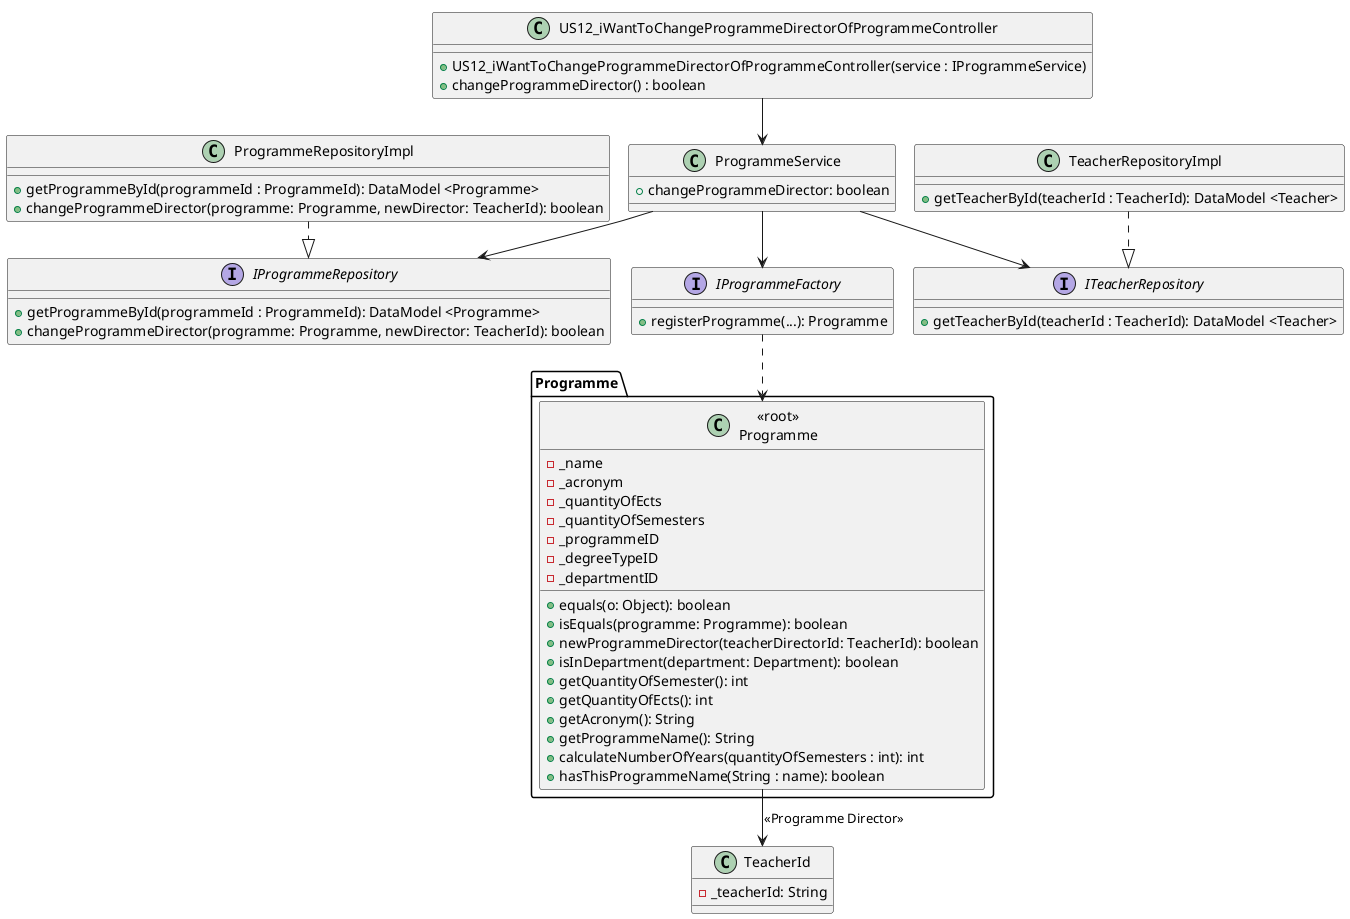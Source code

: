 @startuml
!pragma layout smetana

'===============================
' CONTROLLER
'===============================
class US12_iWantToChangeProgrammeDirectorOfProgrammeController {
    +US12_iWantToChangeProgrammeDirectorOfProgrammeController(service : IProgrammeService)
    +changeProgrammeDirector() : boolean
}

'===============================
' SERVICE
'===============================
class ProgrammeService {
    +changeProgrammeDirector: boolean
}

'===============================
' REPOSITORY
'===============================
interface IProgrammeRepository {
    +getProgrammeById(programmeId : ProgrammeId): DataModel <Programme>
    +changeProgrammeDirector(programme: Programme, newDirector: TeacherId): boolean
}

class ProgrammeRepositoryImpl {
    +getProgrammeById(programmeId : ProgrammeId): DataModel <Programme>
    +changeProgrammeDirector(programme: Programme, newDirector: TeacherId): boolean
}

interface ITeacherRepository {
    +getTeacherById(teacherId : TeacherId): DataModel <Teacher>
}

class TeacherRepositoryImpl {
    +getTeacherById(teacherId : TeacherId): DataModel <Teacher>
}

interface IProgrammeFactory {
    +registerProgramme(...): Programme
}

'===============================
' DOMAIN PACKAGES
'===============================
package "Programme" {
    class "<<root>>\nProgramme" {
        -_name
        -_acronym
        -_quantityOfEcts
        -_quantityOfSemesters
        -_programmeID
        -_degreeTypeID
        -_departmentID
        +equals(o: Object): boolean
        +isEquals(programme: Programme): boolean
        +newProgrammeDirector(teacherDirectorId: TeacherId): boolean
        +isInDepartment(department: Department): boolean
        +getQuantityOfSemester(): int
        +getQuantityOfEcts(): int
        +getAcronym(): String
        +getProgrammeName(): String
        +calculateNumberOfYears(quantityOfSemesters : int): int
        +hasThisProgrammeName(String : name): boolean
    }
}

class "TeacherId" {
    -_teacherId: String
}

'===============================
' RELATIONS
'===============================
US12_iWantToChangeProgrammeDirectorOfProgrammeController --> ProgrammeService
ProgrammeService --> IProgrammeRepository
ProgrammeService --> IProgrammeFactory
ProgrammeService --> ITeacherRepository

ProgrammeRepositoryImpl ..|> IProgrammeRepository
TeacherRepositoryImpl ..|> ITeacherRepository
IProgrammeFactory ..> "<<root>>\nProgramme"

"<<root>>\nProgramme" --> TeacherId : <<Programme Director>>

@enduml
